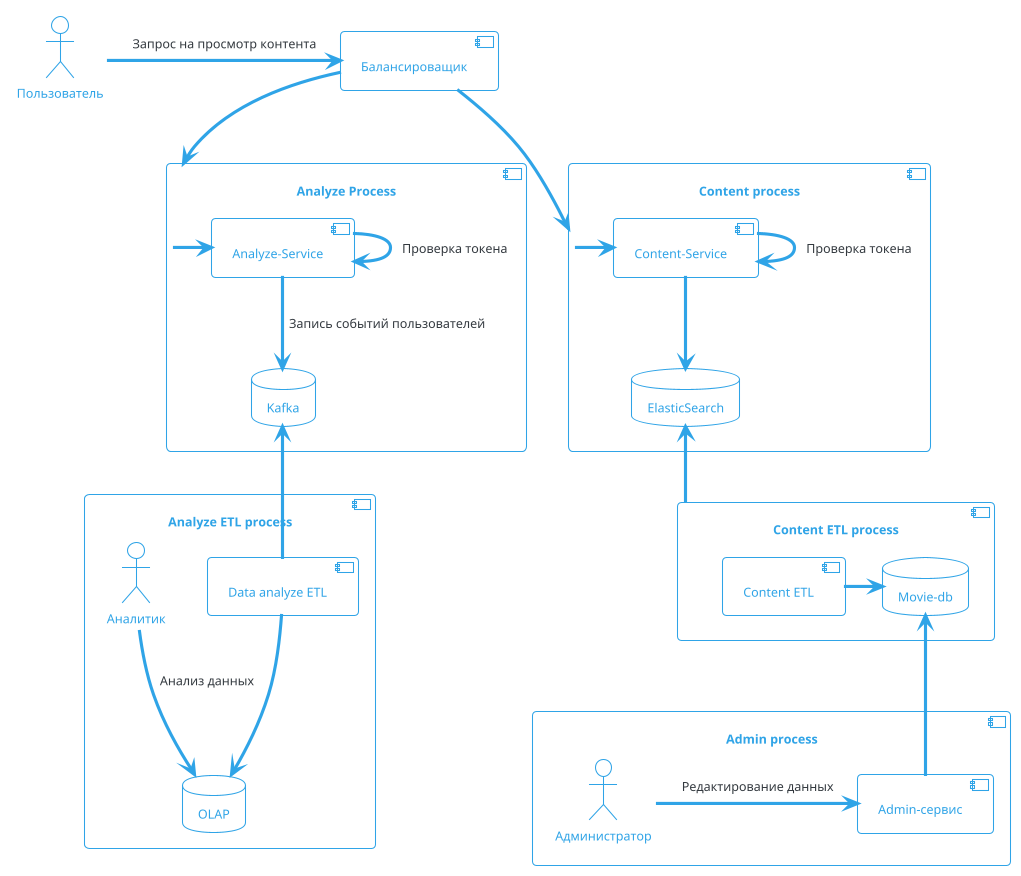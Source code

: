 @startuml ugc
!theme cerulean-outline

skinparam sequence {
    MaxMessageSize 2
    MessageAlign center
}

actor "Пользователь" as user 
component "Балансироващик" as balancer


component "Content process" as content_process {
    component "Content-Service" as content_service
    database "ElasticSearch" as elastic
}

component "Admin process" as admin_process {
    actor "Администратор" as admin
    component "Admin-сервис" as admin_panel
}

component "Content ETL process" as content_etl_process {
    database "Movie-db" as movie_db 
    component "Content ETL" as etl 
}

component "Analyze ETL process" as analyze_etl_process {
    database "OLAP" as olap
    component "Data analyze ETL" as analyze_etl
    actor "Аналитик" as analyst 
}

component "Analyze Process" as analyze_process {
    component "Analyze-Service" as analyze_api
    database "Kafka" as kafka
}


user -right-> balancer: Запрос на просмотр контента

balancer --> analyze_process
analyze_process -> analyze_api
analyze_api -> analyze_api: Проверка токена
analyze_api --> kafka: Запись событий пользователей

analyze_etl -up-> kafka
analyze_etl --> olap 
analyst --> olap: Анализ данных

balancer --> content_process
content_process -> content_service
content_service -> content_service: Проверка токена
content_service -down-> elastic
admin -right-> admin_panel: Редактирование данных
admin_panel -up-> movie_db 

etl -> movie_db 
content_etl_process -up-> elastic

@enduml
